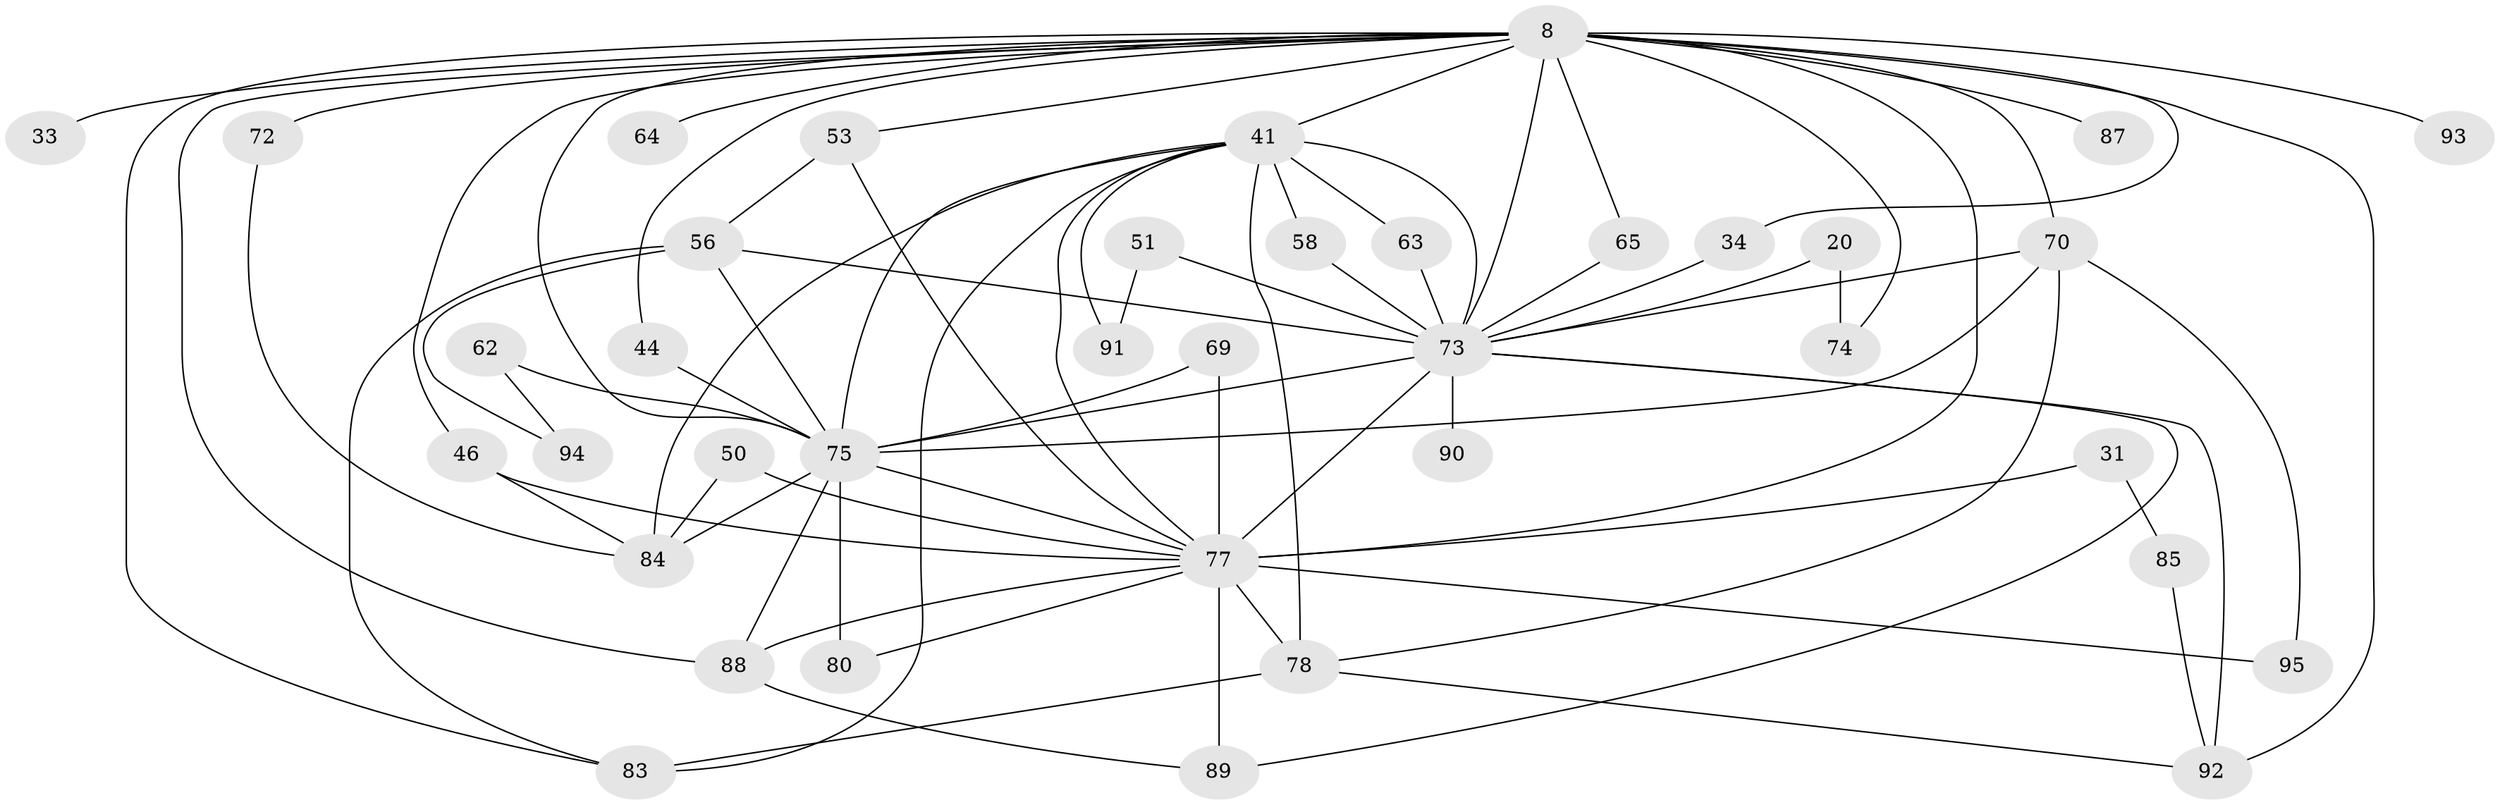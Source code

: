 // original degree distribution, {15: 0.021052631578947368, 13: 0.010526315789473684, 17: 0.010526315789473684, 28: 0.010526315789473684, 22: 0.010526315789473684, 20: 0.010526315789473684, 21: 0.010526315789473684, 18: 0.010526315789473684, 16: 0.010526315789473684, 6: 0.031578947368421054, 4: 0.021052631578947368, 5: 0.05263157894736842, 3: 0.28421052631578947, 9: 0.010526315789473684, 7: 0.021052631578947368, 2: 0.47368421052631576}
// Generated by graph-tools (version 1.1) at 2025/46/03/04/25 21:46:58]
// undirected, 38 vertices, 76 edges
graph export_dot {
graph [start="1"]
  node [color=gray90,style=filled];
  8 [super="+7"];
  20;
  31;
  33;
  34;
  41 [super="+36+27+10"];
  44;
  46 [super="+13"];
  50;
  51 [super="+22"];
  53 [super="+37"];
  56 [super="+21"];
  58;
  62 [super="+52"];
  63;
  64;
  65;
  69;
  70 [super="+15+49"];
  72 [super="+68"];
  73 [super="+71+57+14+59+6"];
  74;
  75 [super="+54+60+66+4"];
  77 [super="+16+42+9"];
  78 [super="+48"];
  80;
  83 [super="+82+81+47"];
  84 [super="+35"];
  85;
  87;
  88 [super="+23+39+79"];
  89 [super="+43"];
  90;
  91;
  92 [super="+86+76"];
  93;
  94;
  95;
  8 -- 33 [weight=2];
  8 -- 44;
  8 -- 65;
  8 -- 70 [weight=3];
  8 -- 93 [weight=2];
  8 -- 64 [weight=2];
  8 -- 72 [weight=3];
  8 -- 74;
  8 -- 83 [weight=3];
  8 -- 87 [weight=2];
  8 -- 34;
  8 -- 41 [weight=8];
  8 -- 77 [weight=9];
  8 -- 46;
  8 -- 53;
  8 -- 88;
  8 -- 92 [weight=2];
  8 -- 75 [weight=4];
  8 -- 73 [weight=8];
  20 -- 74;
  20 -- 73 [weight=2];
  31 -- 85;
  31 -- 77 [weight=2];
  34 -- 73;
  41 -- 77 [weight=5];
  41 -- 78;
  41 -- 84;
  41 -- 58;
  41 -- 91;
  41 -- 63;
  41 -- 83 [weight=3];
  41 -- 75 [weight=3];
  41 -- 73 [weight=4];
  44 -- 75;
  46 -- 77 [weight=2];
  46 -- 84 [weight=2];
  50 -- 77;
  50 -- 84;
  51 -- 91;
  51 -- 73 [weight=4];
  53 -- 56;
  53 -- 77;
  56 -- 94;
  56 -- 83;
  56 -- 75;
  56 -- 73 [weight=2];
  58 -- 73;
  62 -- 94;
  62 -- 75 [weight=3];
  63 -- 73;
  65 -- 73;
  69 -- 77;
  69 -- 75;
  70 -- 95;
  70 -- 75 [weight=2];
  70 -- 73;
  70 -- 78;
  72 -- 84;
  73 -- 75 [weight=5];
  73 -- 77 [weight=6];
  73 -- 89;
  73 -- 90 [weight=2];
  73 -- 92;
  75 -- 77 [weight=4];
  75 -- 88 [weight=4];
  75 -- 80;
  75 -- 84 [weight=2];
  77 -- 88 [weight=3];
  77 -- 80;
  77 -- 89;
  77 -- 95;
  77 -- 78 [weight=2];
  78 -- 83;
  78 -- 92;
  85 -- 92;
  88 -- 89;
}
